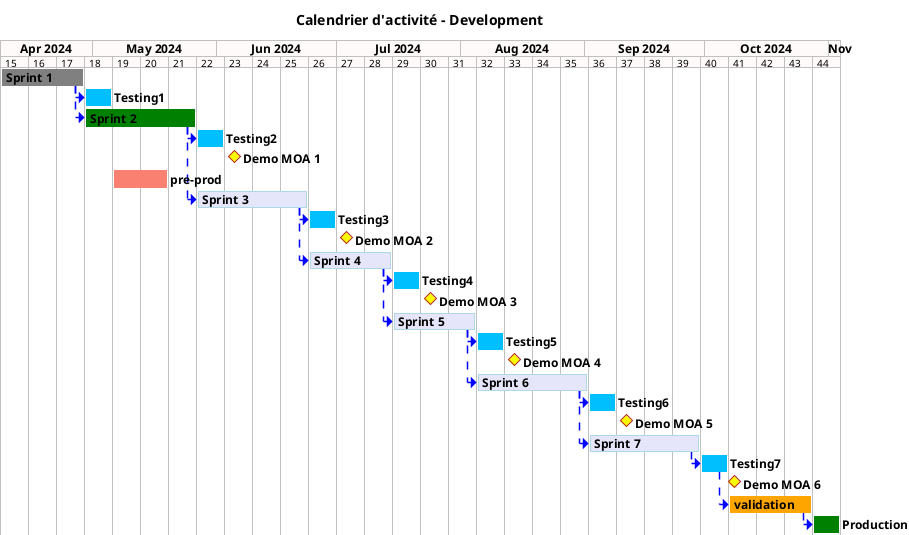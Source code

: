 @startgantt
hide footbox

<style>
ganttDiagram {
    unstartedTask {
        FontName Helvetica
        FontColor Black
        FontSize 12
        FontStyle bold
        BackGroundColor DeepSkyBlue
        LineColor DeepSkyBlue
    }
    task {
        FontName Helvetica
        FontColor Black
        FontSize 12
        FontStyle bold
        BackGroundColor DeepSkyBlue
        LineColor DeepSkyBlue
    }
    milestone {
        FontColor black
        FontSize 12
        FontStyle bold
        BackGroundColor yellow
        LineColor FireBrick
    }
    note {
        FontColor DarkGreen
        FontSize 10
        LineColor OrangeRed
    }
    arrow {
        FontName Helvetica
        FontColor red
        FontSize 18
        FontStyle bold
        BackGroundColor GreenYellow
        LineColor blue
        LineStyle 8.0;13.0
        LineThickness 3.0
    }
    separator {
        BackgroundColor OliveDrab
        LineStyle 8.0;3.0
        LineColor Gray
        LineThickness 1.0
        FontSize 16
        FontStyle bold
        FontColor White
        Margin 5
        Padding 6
    }
    timeline {
        BackgroundColor Snow
    }
    closed {
        BackgroundColor pink
        FontColor red
    }
}
</style>

printscale weekly
projectscale weekly

title Calendrier d'activité - Development

Project starts the 2024/04/08

[Sprint 1] as [TASK1] requires 3 weeks
[TASK1] is colored in grey

[Testing1] requires 1 week
[TASK1]->[Testing1]


[Sprint 2] as [TASK2] requires 4 weeks
[TASK2] is colored in green
[TASK1]->[TASK2]
[Testing2] requires 1 week
[TASK2]->[Testing2]
[Demo MOA 1] happens 3 day after [Testing2]'s end

[pre-prod] as [PREPROD] requires 2 week and starts the 6th of May 2024
[PREPROD] is colored in salmon

[Sprint 3] as [TASK3] requires 4 weeks
[TASK3] is colored in Lavender/LightBlue
[TASK2]->[TASK3]
[Testing3] requires 1 week
[TASK3]->[Testing3]
[Demo MOA 2] happens 3 day after [Testing3]'s end

[Sprint 4] as [TASK4] requires 3 weeks
[TASK4] is colored in Lavender/LightBlue
[TASK3]->[TASK4]
[Testing4] requires 1 week
[TASK4]->[Testing4]
[Demo MOA 3] happens 3 day after [Testing4]'s end

[Sprint 5] as [TASK5] requires 3 weeks
[TASK5] is colored in Lavender/LightBlue
[TASK4]->[TASK5]
[Testing5] requires 1 week and starts the 5th of August 2024
[TASK5]->[Testing5]
[Demo MOA 4] happens 3 day after [Testing5]'s end

[Sprint 6] as [TASK6] requires 4 weeks and starts the 5th of August 2024
[TASK6] is colored in Lavender/LightBlue
[TASK5]->[TASK6]
[Testing6] requires 1 week
[TASK6]->[Testing6]
[Demo MOA 5] happens 3 day after [Testing6]'s end

[Sprint 7] as [TASK7] requires 4 weeks and starts the 2th of September 2024
[TASK7] is colored in Lavender/LightBlue
[TASK6]->[TASK7]
[TASK7]->[Testing7]
[Testing7] requires 1 week and starts the 22th of September 2024
[Demo MOA 6] happens 2 day after [Testing7]'s end

[validation] as [VAL] requires 3 week and starts the 1th of October 2024
[VAL] is colored in orange
[Testing7]->[VAL]

[Production] as [PROD] requires 1 week and starts the 22th of October 2024
[PROD] is colored in green
[VAL]->[PROD]
@endgantt
